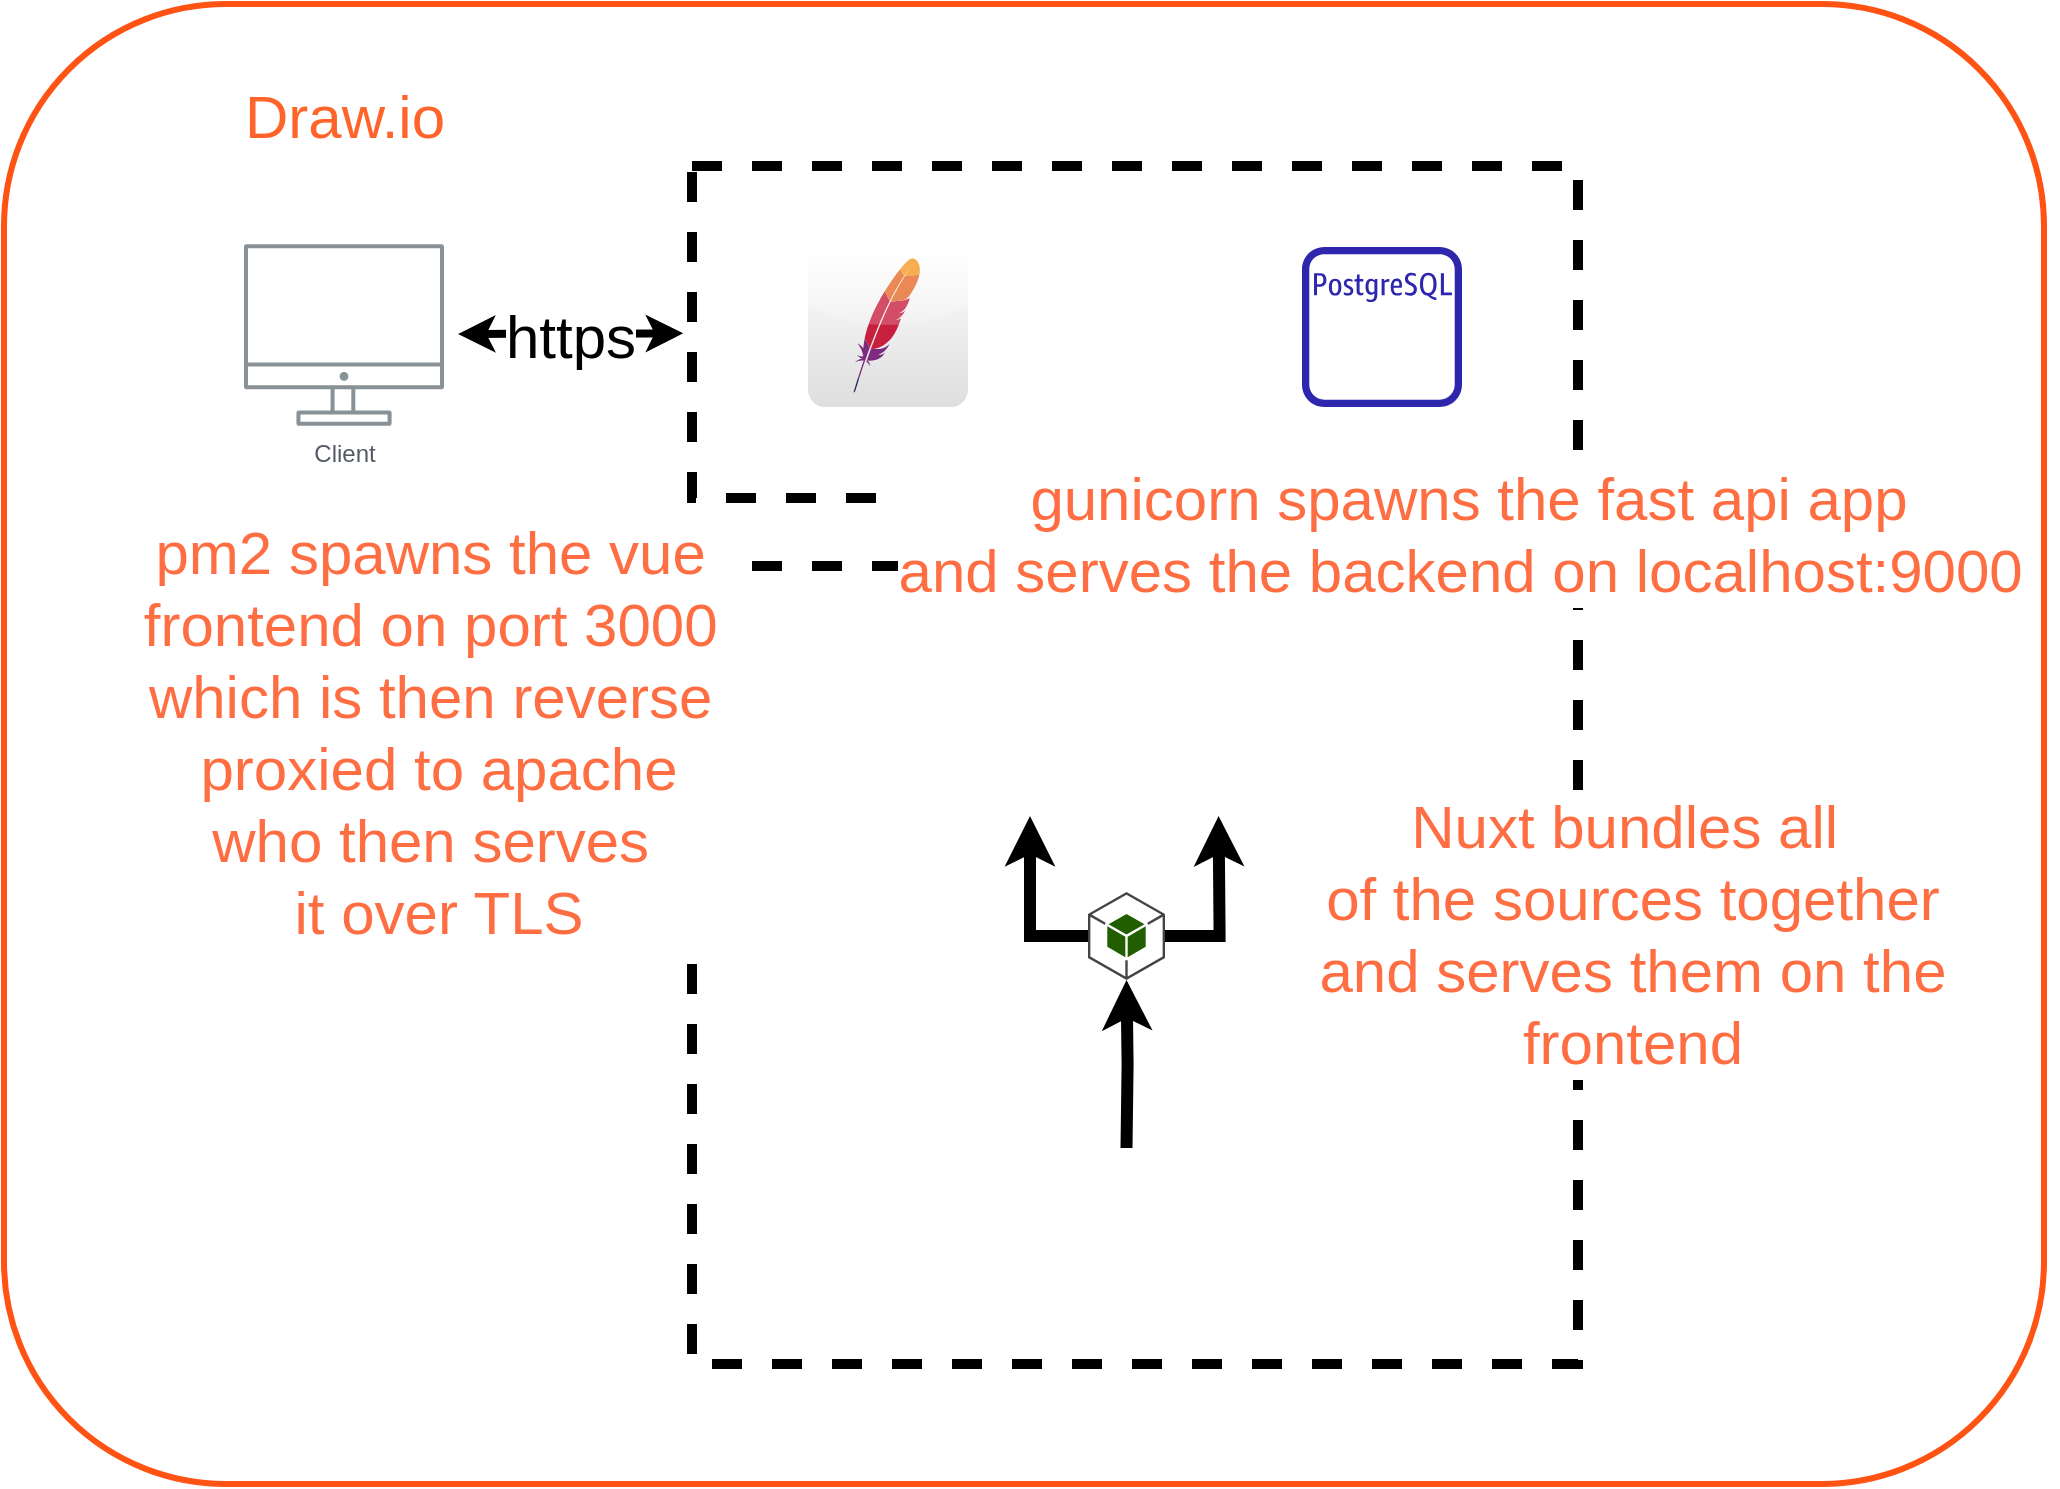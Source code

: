 <mxfile version="21.0.7" type="github">
  <diagram id="Ht1M8jgEwFfnCIfOTk4-" name="Page-1">
    <mxGraphModel dx="1433" dy="800" grid="1" gridSize="10" guides="1" tooltips="1" connect="1" arrows="1" fold="1" page="1" pageScale="1" pageWidth="1169" pageHeight="827" math="0" shadow="0">
      <root>
        <mxCell id="0" />
        <mxCell id="1" parent="0" />
        <mxCell id="6ciUN1QbZPSy4jL6s6Ek-6" value="" style="rounded=1;whiteSpace=wrap;html=1;strokeWidth=3;fontSize=30;fillColor=none;strokeColor=#FF5314;" parent="1" vertex="1">
          <mxGeometry x="93" y="40" width="1020" height="740" as="geometry" />
        </mxCell>
        <mxCell id="6ciUN1QbZPSy4jL6s6Ek-3" value="" style="rounded=0;whiteSpace=wrap;html=1;dashed=1;strokeWidth=5;fillColor=none;" parent="1" vertex="1">
          <mxGeometry x="437" y="121" width="443" height="166" as="geometry" />
        </mxCell>
        <mxCell id="xgc6DM9Copx6KXdF2zNQ-7" value="" style="rounded=0;whiteSpace=wrap;html=1;dashed=1;strokeWidth=5;fillColor=none;" parent="1" vertex="1">
          <mxGeometry x="437" y="321" width="443" height="399" as="geometry" />
        </mxCell>
        <mxCell id="UEzPUAAOIrF-is8g5C7q-109" value="&lt;div&gt;Client&lt;/div&gt;&lt;div&gt;&lt;br&gt;&lt;/div&gt;" style="outlineConnect=0;gradientColor=none;fontColor=#545B64;strokeColor=none;fillColor=#879196;dashed=0;verticalLabelPosition=bottom;verticalAlign=top;align=center;html=1;fontSize=12;fontStyle=0;aspect=fixed;shape=mxgraph.aws4.illustration_desktop;pointerEvents=1;labelBackgroundColor=#ffffff;" parent="1" vertex="1">
          <mxGeometry x="213" y="160" width="100" height="91" as="geometry" />
        </mxCell>
        <mxCell id="Y8FRlR6LI_EW2aDHlQSC-1" value="" style="sketch=0;outlineConnect=0;fontColor=#232F3E;gradientColor=none;fillColor=#2E27AD;strokeColor=none;dashed=0;verticalLabelPosition=bottom;verticalAlign=top;align=center;html=1;fontSize=12;fontStyle=0;aspect=fixed;pointerEvents=1;shape=mxgraph.aws4.rds_postgresql_instance_alt;" parent="1" vertex="1">
          <mxGeometry x="742" y="161.5" width="80" height="80" as="geometry" />
        </mxCell>
        <mxCell id="Y8FRlR6LI_EW2aDHlQSC-2" value="" style="dashed=0;outlineConnect=0;html=1;align=center;labelPosition=center;verticalLabelPosition=bottom;verticalAlign=top;shape=mxgraph.webicons.apache;gradientColor=#DFDEDE" parent="1" vertex="1">
          <mxGeometry x="495" y="161.5" width="80" height="80" as="geometry" />
        </mxCell>
        <mxCell id="6ciUN1QbZPSy4jL6s6Ek-4" value="" style="endArrow=classic;startArrow=classic;html=1;rounded=1;entryX=-0.01;entryY=0.504;entryDx=0;entryDy=0;entryPerimeter=0;jumpSize=60;strokeColor=default;sketch=0;strokeWidth=4;" parent="1" target="6ciUN1QbZPSy4jL6s6Ek-3" edge="1">
          <mxGeometry width="50" height="50" relative="1" as="geometry">
            <mxPoint x="320" y="205" as="sourcePoint" />
            <mxPoint x="380" y="170" as="targetPoint" />
          </mxGeometry>
        </mxCell>
        <mxCell id="6ciUN1QbZPSy4jL6s6Ek-5" value="https" style="edgeLabel;html=1;align=center;verticalAlign=middle;resizable=0;points=[];fontSize=30;" parent="6ciUN1QbZPSy4jL6s6Ek-4" vertex="1" connectable="0">
          <mxGeometry x="-0.129" y="-2" relative="1" as="geometry">
            <mxPoint x="7" y="-1" as="offset" />
          </mxGeometry>
        </mxCell>
        <mxCell id="6ciUN1QbZPSy4jL6s6Ek-7" value="&lt;font color=&quot;#FF642B&quot;&gt;Draw.io&lt;/font&gt;" style="text;html=1;align=center;verticalAlign=middle;resizable=0;points=[];autosize=1;strokeColor=none;fillColor=none;fontSize=30;" parent="1" vertex="1">
          <mxGeometry x="203" y="71" width="120" height="50" as="geometry" />
        </mxCell>
        <mxCell id="xgc6DM9Copx6KXdF2zNQ-11" value="" style="edgeStyle=orthogonalEdgeStyle;rounded=0;orthogonalLoop=1;jettySize=auto;html=1;strokeWidth=6;fontSize=30;fontColor=#FF6E42;exitX=1;exitY=0.5;exitDx=0;exitDy=0;exitPerimeter=0;" parent="1" source="xgc6DM9Copx6KXdF2zNQ-3" edge="1">
          <mxGeometry relative="1" as="geometry">
            <mxPoint x="700.3" y="446" as="targetPoint" />
          </mxGeometry>
        </mxCell>
        <mxCell id="xgc6DM9Copx6KXdF2zNQ-13" style="edgeStyle=orthogonalEdgeStyle;rounded=0;orthogonalLoop=1;jettySize=auto;html=1;strokeWidth=6;fontSize=30;fontColor=#FF6E42;" parent="1" source="xgc6DM9Copx6KXdF2zNQ-3" target="xgc6DM9Copx6KXdF2zNQ-4" edge="1">
          <mxGeometry relative="1" as="geometry" />
        </mxCell>
        <mxCell id="xgc6DM9Copx6KXdF2zNQ-3" value="" style="outlineConnect=0;dashed=0;verticalLabelPosition=bottom;verticalAlign=top;align=center;html=1;shape=mxgraph.aws3.android;fillColor=#205E00;gradientColor=none;" parent="1" vertex="1">
          <mxGeometry x="635" y="484" width="38.5" height="44" as="geometry" />
        </mxCell>
        <mxCell id="xgc6DM9Copx6KXdF2zNQ-4" value="" style="shape=image;html=1;verticalAlign=top;verticalLabelPosition=bottom;labelBackgroundColor=#ffffff;imageAspect=0;aspect=fixed;image=https://cdn1.iconfinder.com/data/icons/bootstrap-vol-3/16/filetype-js-128.png" parent="1" vertex="1">
          <mxGeometry x="583" y="400" width="46" height="46" as="geometry" />
        </mxCell>
        <mxCell id="xgc6DM9Copx6KXdF2zNQ-9" style="edgeStyle=orthogonalEdgeStyle;rounded=0;orthogonalLoop=1;jettySize=auto;html=1;exitX=0.5;exitY=0;exitDx=0;exitDy=0;entryX=0.5;entryY=1;entryDx=0;entryDy=0;entryPerimeter=0;fontSize=30;fontColor=#FF6E42;strokeWidth=6;" parent="1" target="xgc6DM9Copx6KXdF2zNQ-3" edge="1">
          <mxGeometry relative="1" as="geometry">
            <mxPoint x="654.25" y="612" as="sourcePoint" />
          </mxGeometry>
        </mxCell>
        <mxCell id="xgc6DM9Copx6KXdF2zNQ-8" value="&lt;div style=&quot;font-size: 30px;&quot;&gt;Nuxt bundles all&amp;nbsp;&lt;/div&gt;&lt;div style=&quot;font-size: 30px;&quot;&gt;of the sources together&lt;/div&gt;&lt;div style=&quot;font-size: 30px;&quot;&gt;and serves them on the&lt;/div&gt;&lt;div style=&quot;font-size: 30px;&quot;&gt;frontend&lt;/div&gt;" style="text;html=1;align=center;verticalAlign=middle;resizable=0;points=[];autosize=1;strokeColor=none;fillColor=none;fontColor=#FF6E42;labelBackgroundColor=default;" parent="1" vertex="1">
          <mxGeometry x="737" y="425" width="340" height="160" as="geometry" />
        </mxCell>
        <mxCell id="Xhj2NyioV35wxlFT5s1F-1" value="" style="shape=image;html=1;verticalAlign=top;verticalLabelPosition=bottom;labelBackgroundColor=#ffffff;imageAspect=0;aspect=fixed;image=https://cdn1.iconfinder.com/data/icons/bootstrap-vol-3/16/filetype-css-128.png" parent="1" vertex="1">
          <mxGeometry x="679" y="400" width="43" height="43" as="geometry" />
        </mxCell>
        <mxCell id="XEjkH3KJKKS50XLXe-Jg-2" value="&lt;div style=&quot;font-size: 30px;&quot;&gt;gunicorn spawns the fast api app&lt;/div&gt;&lt;div style=&quot;font-size: 30px;&quot;&gt;and serves the backend on localhost:9000&amp;nbsp;&lt;/div&gt;" style="text;html=1;align=center;verticalAlign=middle;resizable=0;points=[];autosize=1;strokeColor=none;fillColor=none;fontColor=#FF6E42;labelBackgroundColor=default;" parent="1" vertex="1">
          <mxGeometry x="530" y="260" width="590" height="90" as="geometry" />
        </mxCell>
        <mxCell id="0TwDVQOeFUiZ3AnszSH6-1" value="" style="shape=image;verticalLabelPosition=bottom;labelBackgroundColor=default;verticalAlign=top;aspect=fixed;imageAspect=0;image=https://www.jetbrains.com/pycharm/guide/assets/fastapi-6837327b.svg;" vertex="1" parent="1">
          <mxGeometry x="618.75" y="160" width="79.5" height="79.5" as="geometry" />
        </mxCell>
        <mxCell id="0TwDVQOeFUiZ3AnszSH6-2" value="" style="shape=image;verticalLabelPosition=bottom;labelBackgroundColor=default;verticalAlign=top;aspect=fixed;imageAspect=0;image=https://upload.wikimedia.org/wikipedia/commons/thumb/9/95/Vue.js_Logo_2.svg/1200px-Vue.js_Logo_2.svg.png;" vertex="1" parent="1">
          <mxGeometry x="677.25" y="214.57" width="42" height="36.43" as="geometry" />
        </mxCell>
        <mxCell id="0TwDVQOeFUiZ3AnszSH6-4" value="&lt;div style=&quot;font-size: 30px;&quot;&gt;pm2 spawns the vue&amp;nbsp;&lt;/div&gt;&lt;div style=&quot;font-size: 30px;&quot;&gt;frontend on port 3000&amp;nbsp;&lt;/div&gt;&lt;div style=&quot;font-size: 30px;&quot;&gt;which is then reverse&amp;nbsp;&lt;/div&gt;&lt;div style=&quot;font-size: 30px;&quot;&gt;proxied to apache&lt;/div&gt;&lt;div style=&quot;font-size: 30px;&quot;&gt;who then serves&amp;nbsp;&lt;/div&gt;&lt;div style=&quot;font-size: 30px;&quot;&gt;it over TLS&lt;/div&gt;" style="text;html=1;align=center;verticalAlign=middle;resizable=0;points=[];autosize=1;strokeColor=none;fillColor=none;fontColor=#FF6E42;labelBackgroundColor=default;" vertex="1" parent="1">
          <mxGeometry x="150" y="289" width="320" height="230" as="geometry" />
        </mxCell>
        <mxCell id="0TwDVQOeFUiZ3AnszSH6-5" value="" style="shape=image;html=1;verticalAlign=top;verticalLabelPosition=bottom;labelBackgroundColor=#ffffff;imageAspect=0;aspect=fixed;image=https://cdn0.iconfinder.com/data/icons/phosphor-light-vol-2/256/file-vue-light-128.png" vertex="1" parent="1">
          <mxGeometry x="625.25" y="610" width="58" height="58" as="geometry" />
        </mxCell>
      </root>
    </mxGraphModel>
  </diagram>
</mxfile>
